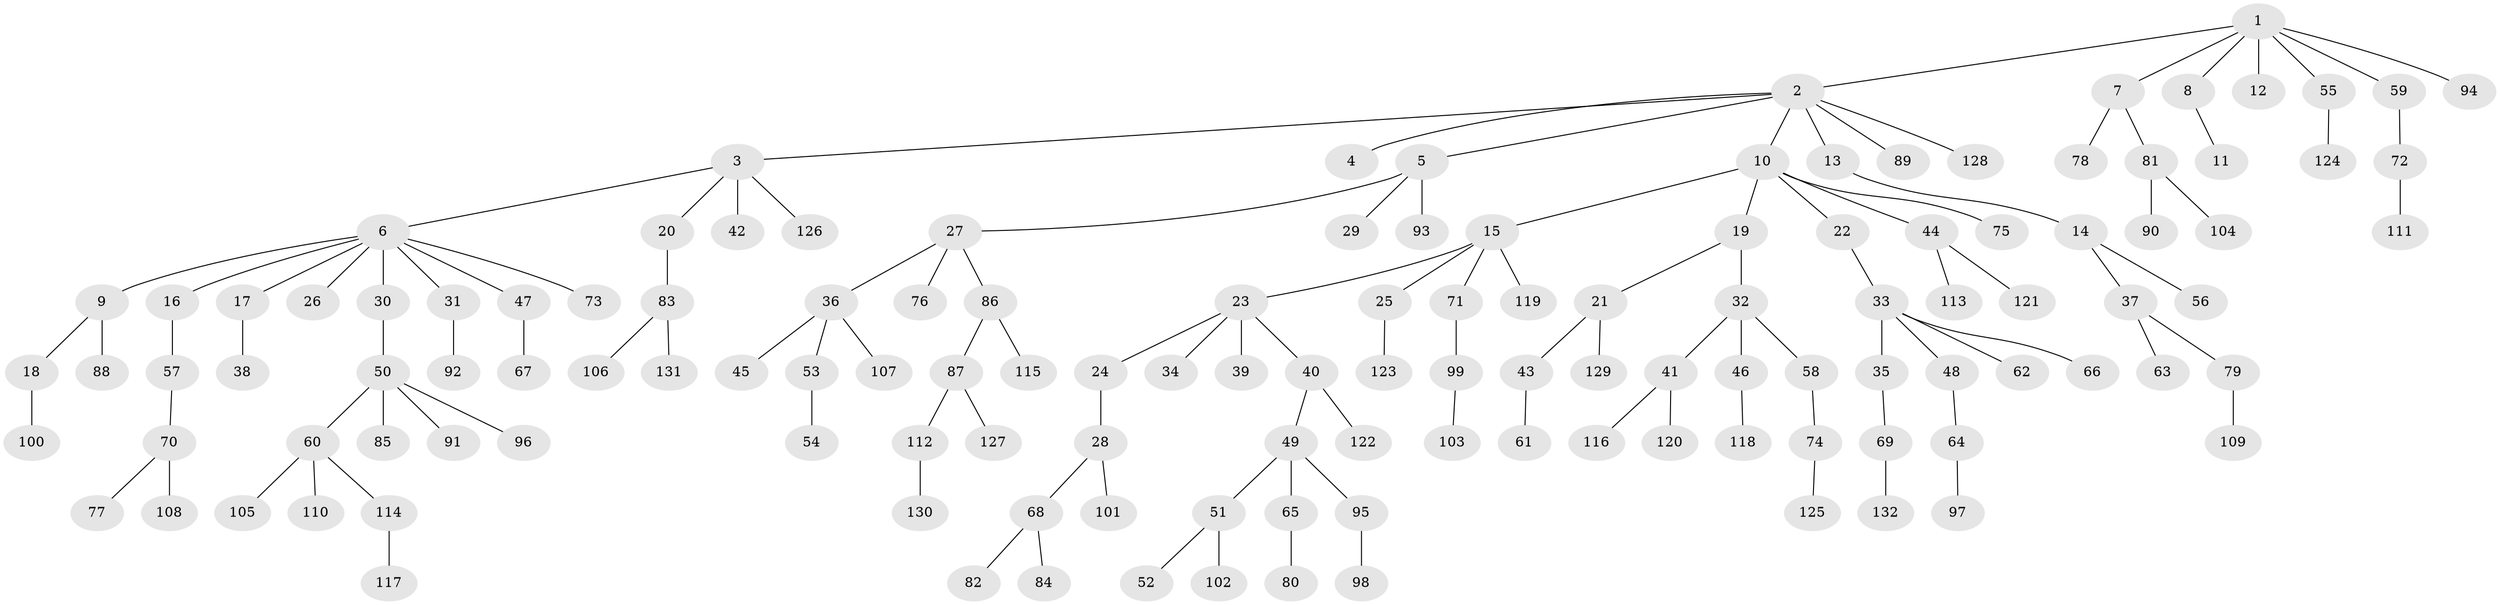 // Generated by graph-tools (version 1.1) at 2025/53/03/09/25 04:53:33]
// undirected, 132 vertices, 131 edges
graph export_dot {
graph [start="1"]
  node [color=gray90,style=filled];
  1;
  2;
  3;
  4;
  5;
  6;
  7;
  8;
  9;
  10;
  11;
  12;
  13;
  14;
  15;
  16;
  17;
  18;
  19;
  20;
  21;
  22;
  23;
  24;
  25;
  26;
  27;
  28;
  29;
  30;
  31;
  32;
  33;
  34;
  35;
  36;
  37;
  38;
  39;
  40;
  41;
  42;
  43;
  44;
  45;
  46;
  47;
  48;
  49;
  50;
  51;
  52;
  53;
  54;
  55;
  56;
  57;
  58;
  59;
  60;
  61;
  62;
  63;
  64;
  65;
  66;
  67;
  68;
  69;
  70;
  71;
  72;
  73;
  74;
  75;
  76;
  77;
  78;
  79;
  80;
  81;
  82;
  83;
  84;
  85;
  86;
  87;
  88;
  89;
  90;
  91;
  92;
  93;
  94;
  95;
  96;
  97;
  98;
  99;
  100;
  101;
  102;
  103;
  104;
  105;
  106;
  107;
  108;
  109;
  110;
  111;
  112;
  113;
  114;
  115;
  116;
  117;
  118;
  119;
  120;
  121;
  122;
  123;
  124;
  125;
  126;
  127;
  128;
  129;
  130;
  131;
  132;
  1 -- 2;
  1 -- 7;
  1 -- 8;
  1 -- 12;
  1 -- 55;
  1 -- 59;
  1 -- 94;
  2 -- 3;
  2 -- 4;
  2 -- 5;
  2 -- 10;
  2 -- 13;
  2 -- 89;
  2 -- 128;
  3 -- 6;
  3 -- 20;
  3 -- 42;
  3 -- 126;
  5 -- 27;
  5 -- 29;
  5 -- 93;
  6 -- 9;
  6 -- 16;
  6 -- 17;
  6 -- 26;
  6 -- 30;
  6 -- 31;
  6 -- 47;
  6 -- 73;
  7 -- 78;
  7 -- 81;
  8 -- 11;
  9 -- 18;
  9 -- 88;
  10 -- 15;
  10 -- 19;
  10 -- 22;
  10 -- 44;
  10 -- 75;
  13 -- 14;
  14 -- 37;
  14 -- 56;
  15 -- 23;
  15 -- 25;
  15 -- 71;
  15 -- 119;
  16 -- 57;
  17 -- 38;
  18 -- 100;
  19 -- 21;
  19 -- 32;
  20 -- 83;
  21 -- 43;
  21 -- 129;
  22 -- 33;
  23 -- 24;
  23 -- 34;
  23 -- 39;
  23 -- 40;
  24 -- 28;
  25 -- 123;
  27 -- 36;
  27 -- 76;
  27 -- 86;
  28 -- 68;
  28 -- 101;
  30 -- 50;
  31 -- 92;
  32 -- 41;
  32 -- 46;
  32 -- 58;
  33 -- 35;
  33 -- 48;
  33 -- 62;
  33 -- 66;
  35 -- 69;
  36 -- 45;
  36 -- 53;
  36 -- 107;
  37 -- 63;
  37 -- 79;
  40 -- 49;
  40 -- 122;
  41 -- 116;
  41 -- 120;
  43 -- 61;
  44 -- 113;
  44 -- 121;
  46 -- 118;
  47 -- 67;
  48 -- 64;
  49 -- 51;
  49 -- 65;
  49 -- 95;
  50 -- 60;
  50 -- 85;
  50 -- 91;
  50 -- 96;
  51 -- 52;
  51 -- 102;
  53 -- 54;
  55 -- 124;
  57 -- 70;
  58 -- 74;
  59 -- 72;
  60 -- 105;
  60 -- 110;
  60 -- 114;
  64 -- 97;
  65 -- 80;
  68 -- 82;
  68 -- 84;
  69 -- 132;
  70 -- 77;
  70 -- 108;
  71 -- 99;
  72 -- 111;
  74 -- 125;
  79 -- 109;
  81 -- 90;
  81 -- 104;
  83 -- 106;
  83 -- 131;
  86 -- 87;
  86 -- 115;
  87 -- 112;
  87 -- 127;
  95 -- 98;
  99 -- 103;
  112 -- 130;
  114 -- 117;
}
